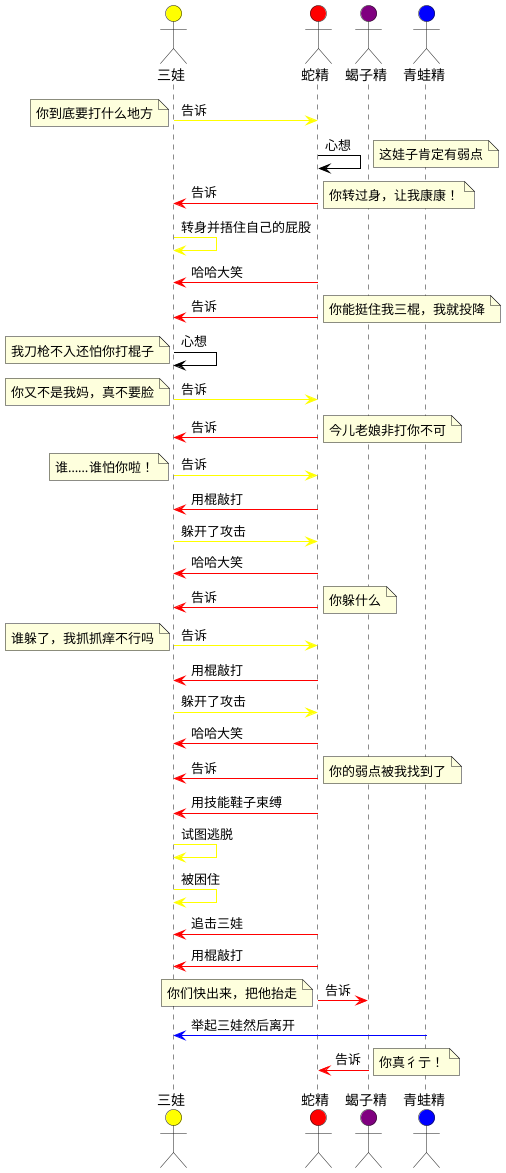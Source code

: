 @startuml
actor 三娃 as sanwa #yellow
actor 蛇精 as snake #red
actor 蝎子精 as scorpion #purple
actor 青蛙精 as frog #blue


sanwa -[#Yellow]> snake:告诉
note left
    你到底要打什么地方
end note

snake -[#Black]> snake:心想
note right
    这娃子肯定有弱点
end note

snake -[#red]> sanwa:告诉
note right
    你转过身，让我康康！
end note

sanwa -[#Yellow]> sanwa:转身并捂住自己的屁股

snake -[#red]> sanwa:哈哈大笑

snake -[#red]> sanwa:告诉
note right
    你能挺住我三棍，我就投降
end note

sanwa -[#Black]> sanwa:心想
note left
    我刀枪不入还怕你打棍子
end note

sanwa -[#Yellow]> snake:告诉
note left
    你又不是我妈，真不要脸
end note

snake -[#red]> sanwa:告诉
note right
    今儿老娘非打你不可
end note

sanwa -[#Yellow]> snake:告诉
note left
    谁……谁怕你啦！
end note

snake -[#red]> sanwa:用棍敲打

sanwa -[#Yellow]> snake:躲开了攻击

snake -[#red]> sanwa:哈哈大笑

snake -[#red]> sanwa:告诉
note right
    你躲什么
end note

sanwa -[#Yellow]> snake:告诉
note left
    谁躲了，我抓抓痒不行吗
end note

snake -[#red]> sanwa:用棍敲打

sanwa -[#Yellow]> snake:躲开了攻击

snake -[#red]> sanwa:哈哈大笑

snake -[#red]> sanwa:告诉
note right
    你的弱点被我找到了
end note

snake -[#red]> sanwa:用技能鞋子束缚

sanwa -[#Yellow]> sanwa:试图逃脱

sanwa -[#Yellow]> sanwa:被困住

snake -[#red]> sanwa:追击三娃

snake -[#red]> sanwa:用棍敲打

snake -[#red]> scorpion:告诉
note left
    你们快出来，把他抬走
end note

frog -[#blue]> sanwa:举起三娃然后离开

snake <[#red]- scorpion:告诉
note right
    你真彳亍！
end note

@enduml